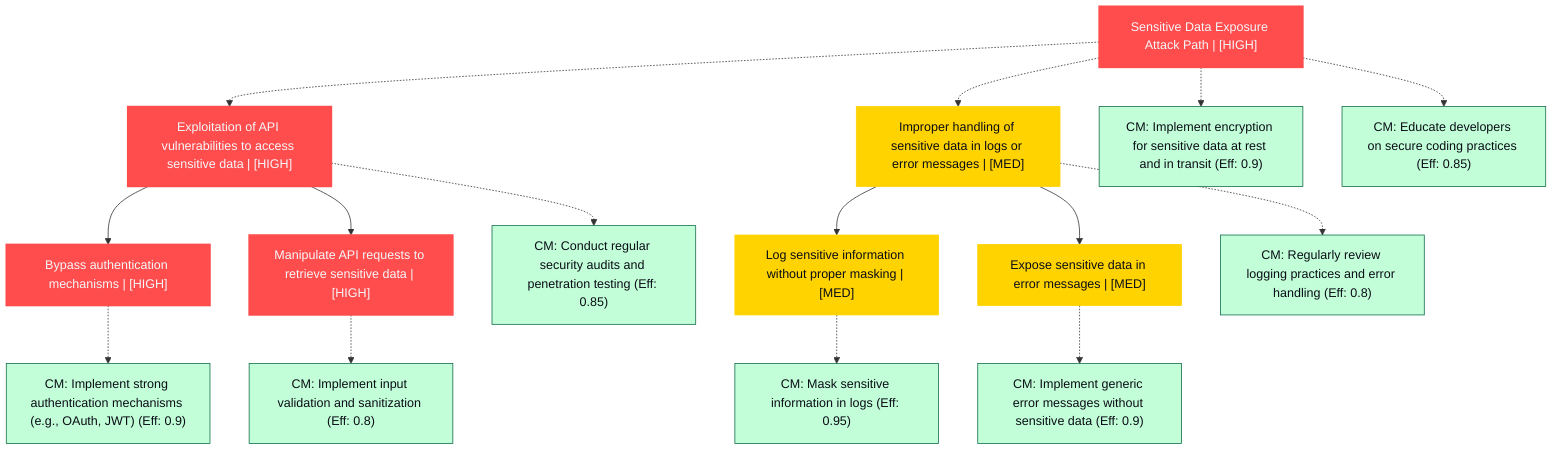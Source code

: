 graph TB
  node_01K65TRG1ZVZEA2AEQHCJ4AKAW["Sensitive Data Exposure Attack Path | [HIGH]"]:::highRisk
  node_01K65TRG1ZVZEA2AEQHCJ4AKAW-1["Exploitation of API vulnerabilities to access sensitive data | [HIGH]"]:::highRisk
  node_01K65TRG1ZVZEA2AEQHCJ4AKAW-1-1["Bypass authentication mechanisms | [HIGH]"]:::highRisk
  node_01K65TRG1ZVZEA2AEQHCJ4AKAW-1-1_cm_0["CM: Implement strong authentication mechanisms (e.g., OAuth, JWT) (Eff: 0.9)"]:::countermeasure
  node_01K65TRG1ZVZEA2AEQHCJ4AKAW-1-2["Manipulate API requests to retrieve sensitive data | [HIGH]"]:::highRisk
  node_01K65TRG1ZVZEA2AEQHCJ4AKAW-1-2_cm_0["CM: Implement input validation and sanitization (Eff: 0.8)"]:::countermeasure
  node_01K65TRG1ZVZEA2AEQHCJ4AKAW-1_cm_0["CM: Conduct regular security audits and penetration testing (Eff: 0.85)"]:::countermeasure
  node_01K65TRG1ZVZEA2AEQHCJ4AKAW-2["Improper handling of sensitive data in logs or error messages | [MED]"]:::mediumRisk
  node_01K65TRG1ZVZEA2AEQHCJ4AKAW-2-1["Log sensitive information without proper masking | [MED]"]:::mediumRisk
  node_01K65TRG1ZVZEA2AEQHCJ4AKAW-2-1_cm_0["CM: Mask sensitive information in logs (Eff: 0.95)"]:::countermeasure
  node_01K65TRG1ZVZEA2AEQHCJ4AKAW-2-2["Expose sensitive data in error messages | [MED]"]:::mediumRisk
  node_01K65TRG1ZVZEA2AEQHCJ4AKAW-2-2_cm_0["CM: Implement generic error messages without sensitive data (Eff: 0.9)"]:::countermeasure
  node_01K65TRG1ZVZEA2AEQHCJ4AKAW-2_cm_0["CM: Regularly review logging practices and error handling (Eff: 0.8)"]:::countermeasure
  node_01K65TRG1ZVZEA2AEQHCJ4AKAW_cm_0["CM: Implement encryption for sensitive data at rest and in transit (Eff: 0.9)"]:::countermeasure
  node_01K65TRG1ZVZEA2AEQHCJ4AKAW_cm_1["CM: Educate developers on secure coding practices (Eff: 0.85)"]:::countermeasure

  node_01K65TRG1ZVZEA2AEQHCJ4AKAW -.-> node_01K65TRG1ZVZEA2AEQHCJ4AKAW-1
  node_01K65TRG1ZVZEA2AEQHCJ4AKAW-1 --> node_01K65TRG1ZVZEA2AEQHCJ4AKAW-1-1
  node_01K65TRG1ZVZEA2AEQHCJ4AKAW-1-1 -.-> node_01K65TRG1ZVZEA2AEQHCJ4AKAW-1-1_cm_0
  node_01K65TRG1ZVZEA2AEQHCJ4AKAW-1 --> node_01K65TRG1ZVZEA2AEQHCJ4AKAW-1-2
  node_01K65TRG1ZVZEA2AEQHCJ4AKAW-1-2 -.-> node_01K65TRG1ZVZEA2AEQHCJ4AKAW-1-2_cm_0
  node_01K65TRG1ZVZEA2AEQHCJ4AKAW-1 -.-> node_01K65TRG1ZVZEA2AEQHCJ4AKAW-1_cm_0
  node_01K65TRG1ZVZEA2AEQHCJ4AKAW -.-> node_01K65TRG1ZVZEA2AEQHCJ4AKAW-2
  node_01K65TRG1ZVZEA2AEQHCJ4AKAW-2 --> node_01K65TRG1ZVZEA2AEQHCJ4AKAW-2-1
  node_01K65TRG1ZVZEA2AEQHCJ4AKAW-2-1 -.-> node_01K65TRG1ZVZEA2AEQHCJ4AKAW-2-1_cm_0
  node_01K65TRG1ZVZEA2AEQHCJ4AKAW-2 --> node_01K65TRG1ZVZEA2AEQHCJ4AKAW-2-2
  node_01K65TRG1ZVZEA2AEQHCJ4AKAW-2-2 -.-> node_01K65TRG1ZVZEA2AEQHCJ4AKAW-2-2_cm_0
  node_01K65TRG1ZVZEA2AEQHCJ4AKAW-2 -.-> node_01K65TRG1ZVZEA2AEQHCJ4AKAW-2_cm_0
  node_01K65TRG1ZVZEA2AEQHCJ4AKAW -.-> node_01K65TRG1ZVZEA2AEQHCJ4AKAW_cm_0
  node_01K65TRG1ZVZEA2AEQHCJ4AKAW -.-> node_01K65TRG1ZVZEA2AEQHCJ4AKAW_cm_1

  classDef andNode fill:#FF4C4C,stroke:#FF4C4C,stroke-width:2px,color:#F5F7FA
  classDef orNode fill:#36FF8F,stroke:#36FF8F,stroke-width:2px,color:#0B0D17
  classDef leafNode fill:#29ABE2,stroke:#29ABE2,stroke-width:2px,color:#F5F7FA
  classDef highRisk fill:#FF4C4C,color:#F5F7FA,stroke:#FF4C4C,stroke-width:2px
  classDef mediumRisk fill:#FFD300,stroke:#FFD300,stroke-width:1px,color:#0B0D17
  classDef lowRisk fill:#FFF2B3,stroke:#FFF2B3,stroke-width:1px,color:#0B0D17
  classDef countermeasure fill:#C2FFD8,stroke:#106B49,stroke-width:1px,color:#0B0D17
  classDef reference fill:#A259FF,stroke:#c3a4ff,stroke-width:1px,stroke-dasharray:3 3,color:#F5F7FA
  classDef mitreNode stroke-dasharray:5 5
  classDef note fill:#ffffcc,stroke:#ffcc00,stroke-width:2px,stroke-dasharray:5 5